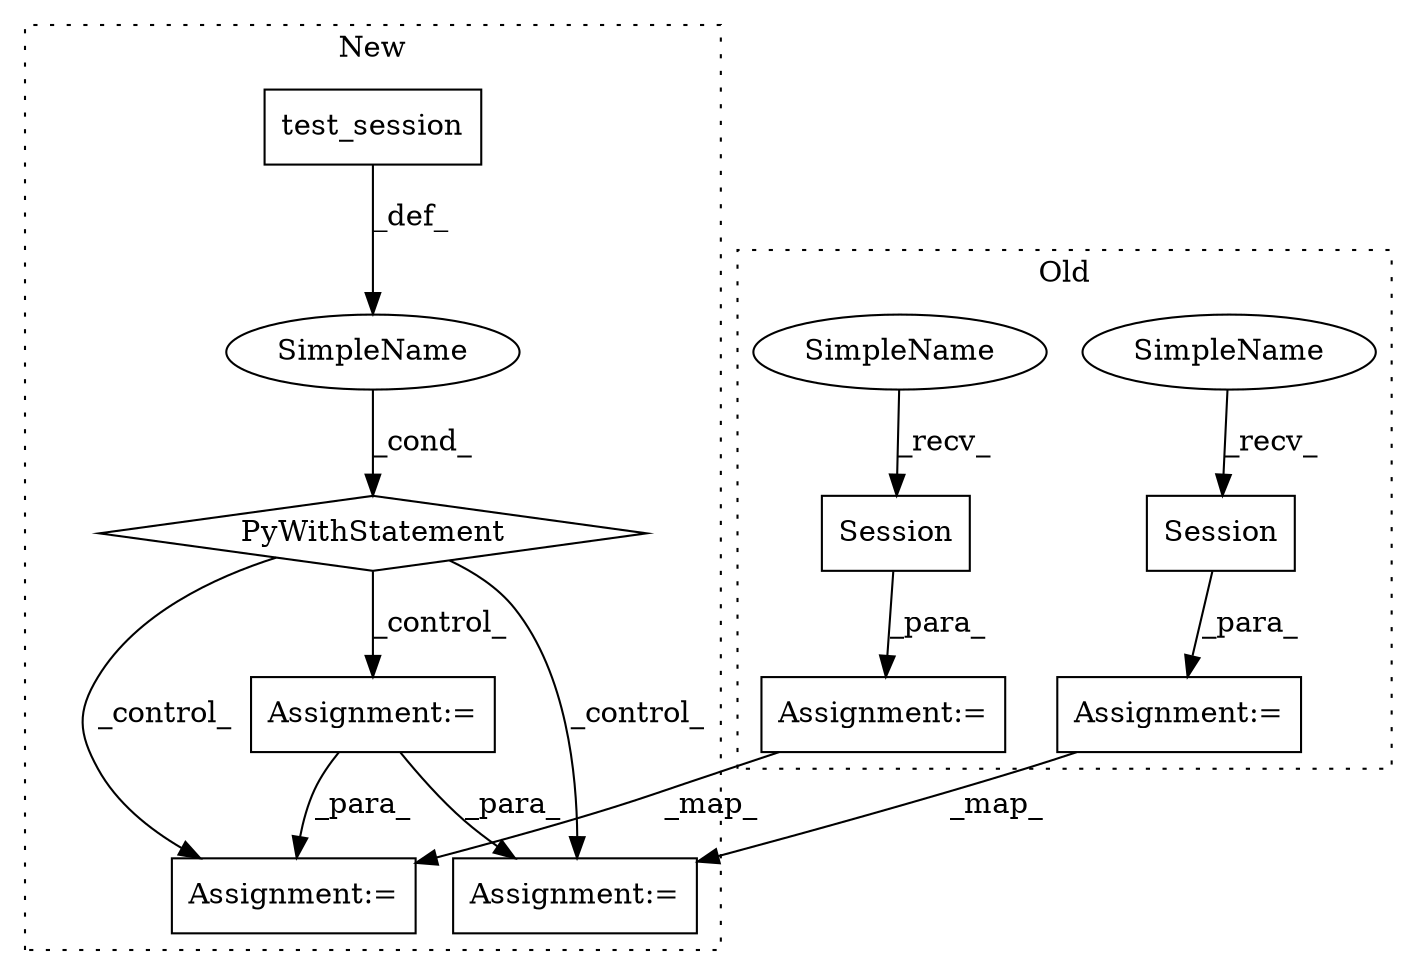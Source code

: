digraph G {
subgraph cluster0 {
1 [label="Session" a="32" s="2272" l="9" shape="box"];
6 [label="Session" a="32" s="2189" l="9" shape="box"];
8 [label="Assignment:=" a="7" s="2177" l="1" shape="box"];
10 [label="Assignment:=" a="7" s="2260" l="1" shape="box"];
11 [label="SimpleName" a="42" s="2261" l="10" shape="ellipse"];
12 [label="SimpleName" a="42" s="2178" l="10" shape="ellipse"];
label = "Old";
style="dotted";
}
subgraph cluster1 {
2 [label="test_session" a="32" s="1926" l="14" shape="box"];
3 [label="PyWithStatement" a="104" s="1911,1940" l="10,2" shape="diamond"];
4 [label="SimpleName" a="42" s="" l="" shape="ellipse"];
5 [label="Assignment:=" a="7" s="1954" l="4" shape="box"];
7 [label="Assignment:=" a="7" s="2337" l="1" shape="box"];
9 [label="Assignment:=" a="7" s="2462" l="1" shape="box"];
label = "New";
style="dotted";
}
1 -> 10 [label="_para_"];
2 -> 4 [label="_def_"];
3 -> 5 [label="_control_"];
3 -> 9 [label="_control_"];
3 -> 7 [label="_control_"];
4 -> 3 [label="_cond_"];
5 -> 9 [label="_para_"];
5 -> 7 [label="_para_"];
6 -> 8 [label="_para_"];
8 -> 7 [label="_map_"];
10 -> 9 [label="_map_"];
11 -> 1 [label="_recv_"];
12 -> 6 [label="_recv_"];
}